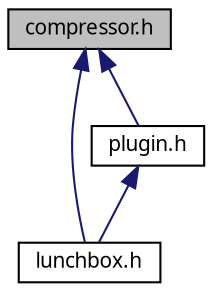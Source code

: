 digraph "compressor.h"
{
  edge [fontname="Sans",fontsize="10",labelfontname="Sans",labelfontsize="10"];
  node [fontname="Sans",fontsize="10",shape=record];
  Node1 [label="compressor.h",height=0.2,width=0.4,color="black", fillcolor="grey75", style="filled" fontcolor="black"];
  Node1 -> Node2 [dir="back",color="midnightblue",fontsize="10",style="solid",fontname="Sans"];
  Node2 [label="lunchbox.h",height=0.2,width=0.4,color="black", fillcolor="white", style="filled",URL="$lunchbox_8h_source.html"];
  Node1 -> Node3 [dir="back",color="midnightblue",fontsize="10",style="solid",fontname="Sans"];
  Node3 [label="plugin.h",height=0.2,width=0.4,color="black", fillcolor="white", style="filled",URL="$plugin_8h_source.html"];
  Node3 -> Node2 [dir="back",color="midnightblue",fontsize="10",style="solid",fontname="Sans"];
}
